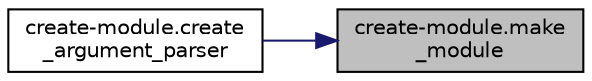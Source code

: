 digraph "create-module.make_module"
{
 // LATEX_PDF_SIZE
  edge [fontname="Helvetica",fontsize="10",labelfontname="Helvetica",labelfontsize="10"];
  node [fontname="Helvetica",fontsize="10",shape=record];
  rankdir="RL";
  Node1 [label="create-module.make\l_module",height=0.2,width=0.4,color="black", fillcolor="grey75", style="filled", fontcolor="black",tooltip=" "];
  Node1 -> Node2 [dir="back",color="midnightblue",fontsize="10",style="solid",fontname="Helvetica"];
  Node2 [label="create-module.create\l_argument_parser",height=0.2,width=0.4,color="black", fillcolor="white", style="filled",URL="$namespacecreate-module.html#ae64fad9203fd8be9b0e61d5d1ab8beb7",tooltip=" "];
}
